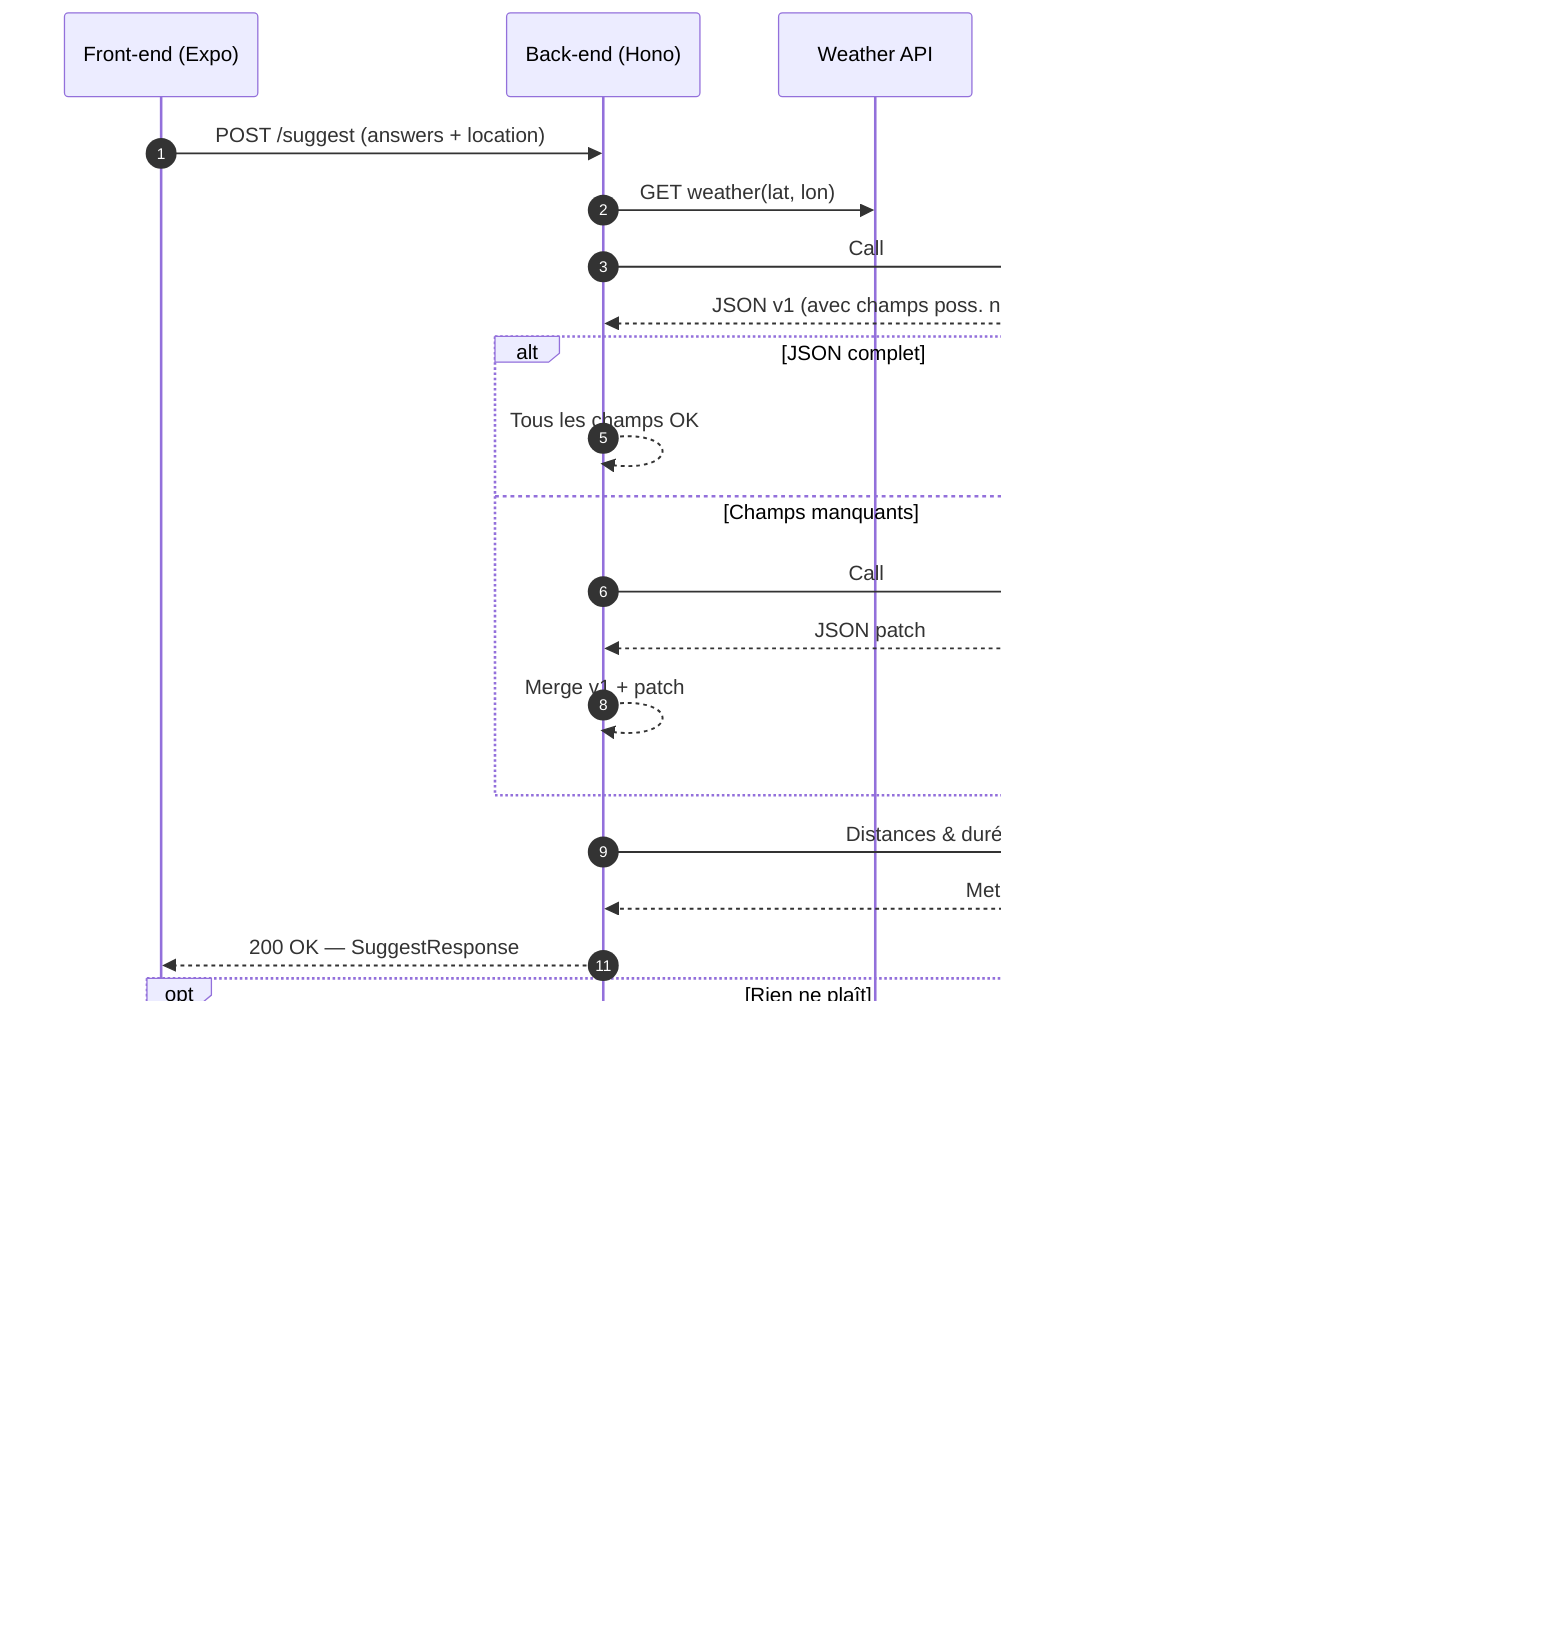 sequenceDiagram
    autonumber
    participant AppRN as Front-end (Expo)
    participant API as Back-end (Hono)
    participant WX as Weather API
    participant GPT as OpenAI gpt-4.1
    participant GM as Google Maps

    %% ── APPEL INITIAL ───────────────────────────────
    AppRN->>API: POST /suggest (answers + location)
    API->>WX: GET weather(lat, lon)
    API->>GPT: Call #1 - prompt complet
    GPT-->>API: JSON v1 (avec champs poss. null)

    %% ── VÉRIF. & ÉVENTUELLE PASS 2 ──────────────────
    alt JSON complet
        API-->>API: Tous les champs OK
    else Champs manquants
        API->>GPT: Call #2 - fill missing fields
        GPT-->>API: JSON patch
        API-->>API: Merge v1 + patch
    end

    %% ── ENRICHISSEMENT DISTANCE ─────────────────────
    API->>GM: Distances & durées (N requêtes)
    GM-->>API: Metrics
    API-->>AppRN: 200 OK — SuggestResponse

    %% ── REFINEMENT SI BESOIN ────────────────────────
    opt Rien ne plaît
        AppRN->>API: POST /suggest refine=true (extra answers)
        API->>GPT: Nouveau prompt refine
        GPT-->>API: JSON v2
        API->>GM: Distances
        GM-->>API: Metrics
        API-->>AppRN: Nouvelle liste
    end

    %% ── FICHE DÉTAIL (FACULTATIF) ───────────────────
    AppRN->>API: GET /activity/:id
    API-->>AppRN: Activity details